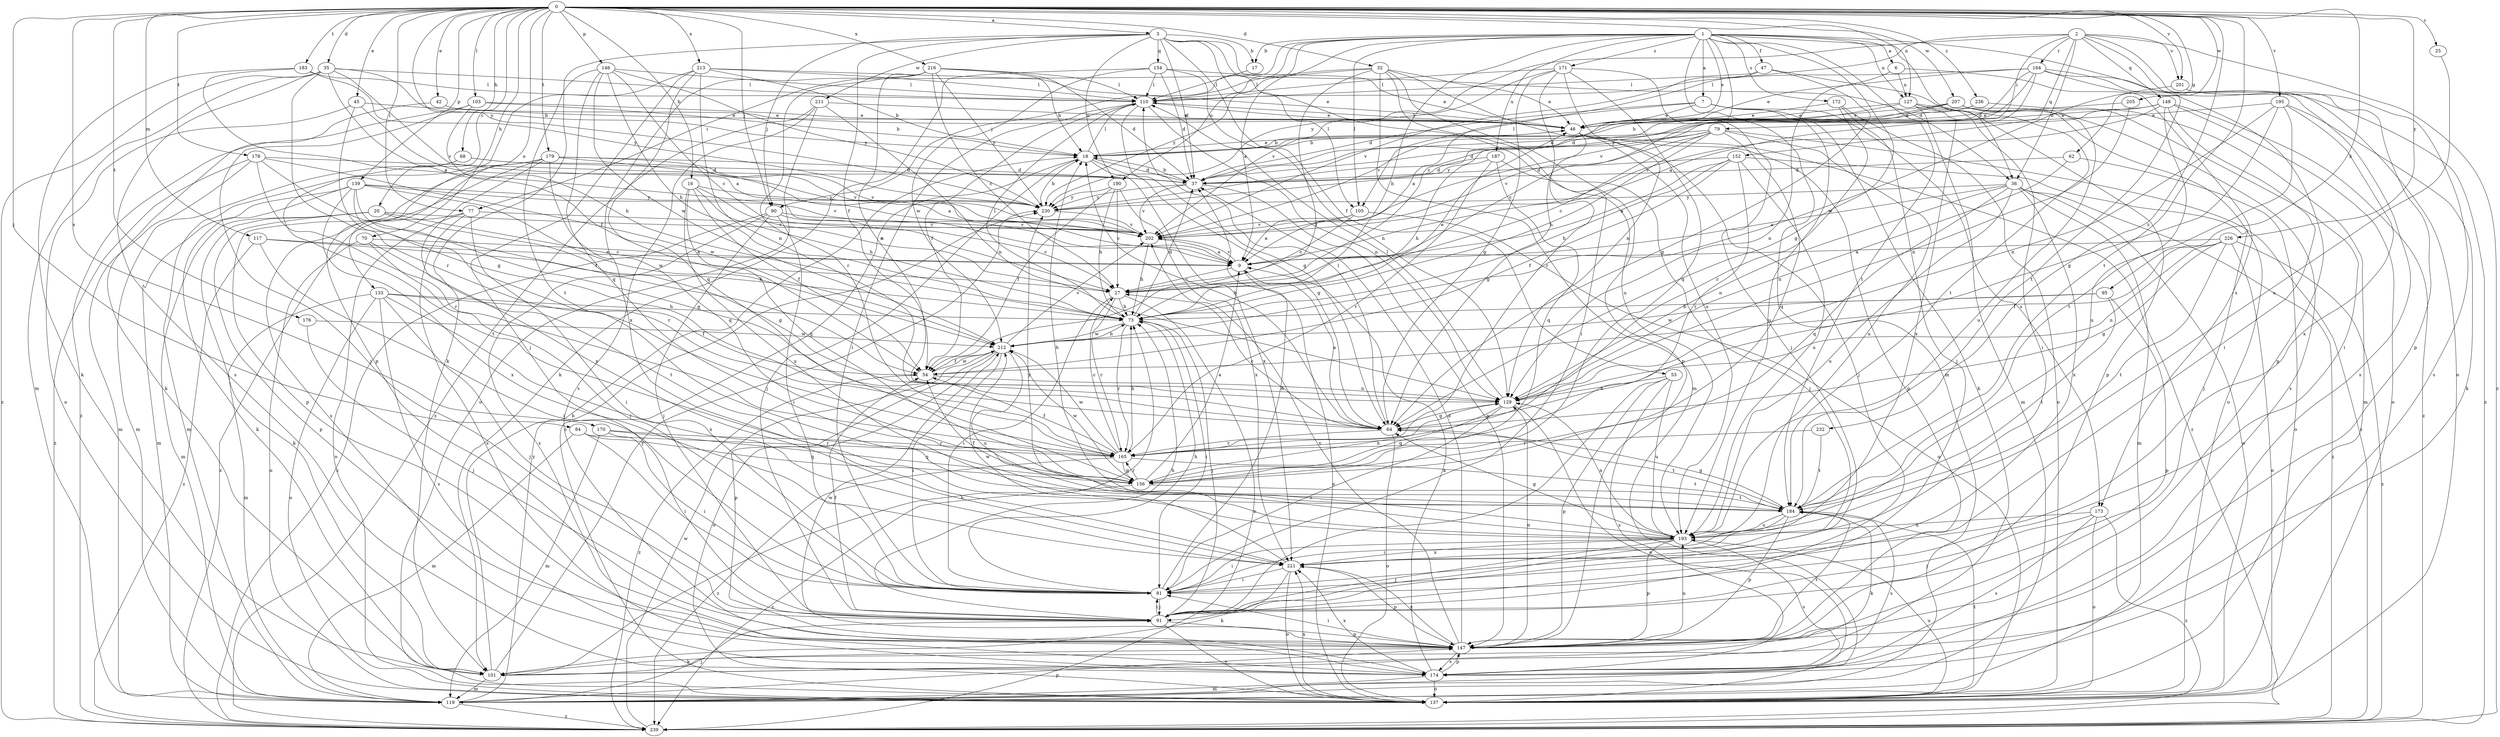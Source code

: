 strict digraph  {
0;
1;
2;
3;
6;
7;
9;
16;
17;
18;
20;
25;
27;
32;
35;
36;
37;
42;
45;
46;
47;
53;
54;
62;
64;
68;
70;
73;
77;
79;
81;
84;
90;
91;
95;
101;
103;
105;
110;
117;
119;
127;
129;
133;
137;
139;
146;
147;
148;
152;
154;
156;
164;
165;
170;
171;
172;
173;
174;
176;
178;
179;
183;
184;
187;
190;
193;
195;
201;
202;
205;
207;
211;
212;
213;
216;
221;
226;
230;
232;
236;
239;
0 -> 3  [label=a];
0 -> 16  [label=b];
0 -> 20  [label=c];
0 -> 25  [label=c];
0 -> 32  [label=d];
0 -> 35  [label=d];
0 -> 42  [label=e];
0 -> 45  [label=e];
0 -> 62  [label=g];
0 -> 68  [label=h];
0 -> 70  [label=h];
0 -> 77  [label=i];
0 -> 84  [label=j];
0 -> 90  [label=j];
0 -> 95  [label=k];
0 -> 103  [label=l];
0 -> 117  [label=m];
0 -> 127  [label=n];
0 -> 133  [label=o];
0 -> 139  [label=p];
0 -> 146  [label=p];
0 -> 170  [label=s];
0 -> 176  [label=t];
0 -> 178  [label=t];
0 -> 179  [label=t];
0 -> 183  [label=t];
0 -> 184  [label=t];
0 -> 195  [label=v];
0 -> 201  [label=v];
0 -> 205  [label=w];
0 -> 207  [label=w];
0 -> 213  [label=x];
0 -> 216  [label=x];
0 -> 226  [label=y];
0 -> 230  [label=y];
0 -> 232  [label=z];
0 -> 236  [label=z];
1 -> 6  [label=a];
1 -> 7  [label=a];
1 -> 9  [label=a];
1 -> 17  [label=b];
1 -> 27  [label=c];
1 -> 36  [label=d];
1 -> 46  [label=e];
1 -> 47  [label=f];
1 -> 64  [label=g];
1 -> 73  [label=h];
1 -> 77  [label=i];
1 -> 90  [label=j];
1 -> 105  [label=l];
1 -> 119  [label=m];
1 -> 127  [label=n];
1 -> 137  [label=o];
1 -> 171  [label=s];
1 -> 172  [label=s];
1 -> 184  [label=t];
1 -> 187  [label=u];
1 -> 190  [label=u];
2 -> 36  [label=d];
2 -> 79  [label=i];
2 -> 105  [label=l];
2 -> 147  [label=p];
2 -> 148  [label=q];
2 -> 152  [label=q];
2 -> 164  [label=r];
2 -> 184  [label=t];
2 -> 201  [label=v];
2 -> 230  [label=y];
2 -> 239  [label=z];
3 -> 17  [label=b];
3 -> 36  [label=d];
3 -> 37  [label=d];
3 -> 53  [label=f];
3 -> 54  [label=f];
3 -> 90  [label=j];
3 -> 101  [label=k];
3 -> 105  [label=l];
3 -> 154  [label=q];
3 -> 190  [label=u];
3 -> 193  [label=u];
3 -> 211  [label=w];
6 -> 127  [label=n];
6 -> 129  [label=n];
6 -> 173  [label=s];
7 -> 9  [label=a];
7 -> 37  [label=d];
7 -> 46  [label=e];
7 -> 101  [label=k];
7 -> 173  [label=s];
7 -> 193  [label=u];
9 -> 27  [label=c];
9 -> 137  [label=o];
9 -> 202  [label=v];
16 -> 27  [label=c];
16 -> 54  [label=f];
16 -> 73  [label=h];
16 -> 156  [label=q];
16 -> 193  [label=u];
16 -> 230  [label=y];
17 -> 110  [label=l];
18 -> 37  [label=d];
18 -> 46  [label=e];
18 -> 64  [label=g];
18 -> 91  [label=j];
18 -> 110  [label=l];
18 -> 137  [label=o];
18 -> 221  [label=x];
20 -> 27  [label=c];
20 -> 64  [label=g];
20 -> 101  [label=k];
20 -> 119  [label=m];
20 -> 147  [label=p];
20 -> 202  [label=v];
25 -> 193  [label=u];
27 -> 73  [label=h];
27 -> 81  [label=i];
27 -> 165  [label=r];
27 -> 239  [label=z];
32 -> 46  [label=e];
32 -> 54  [label=f];
32 -> 81  [label=i];
32 -> 110  [label=l];
32 -> 119  [label=m];
32 -> 147  [label=p];
32 -> 193  [label=u];
32 -> 230  [label=y];
35 -> 18  [label=b];
35 -> 54  [label=f];
35 -> 110  [label=l];
35 -> 119  [label=m];
35 -> 165  [label=r];
35 -> 174  [label=s];
35 -> 202  [label=v];
35 -> 239  [label=z];
36 -> 9  [label=a];
36 -> 119  [label=m];
36 -> 129  [label=n];
36 -> 137  [label=o];
36 -> 156  [label=q];
36 -> 193  [label=u];
36 -> 221  [label=x];
36 -> 230  [label=y];
36 -> 239  [label=z];
37 -> 18  [label=b];
37 -> 147  [label=p];
37 -> 202  [label=v];
37 -> 230  [label=y];
42 -> 46  [label=e];
42 -> 101  [label=k];
45 -> 9  [label=a];
45 -> 46  [label=e];
45 -> 64  [label=g];
45 -> 137  [label=o];
46 -> 18  [label=b];
46 -> 64  [label=g];
46 -> 91  [label=j];
46 -> 110  [label=l];
46 -> 147  [label=p];
46 -> 239  [label=z];
47 -> 64  [label=g];
47 -> 110  [label=l];
47 -> 184  [label=t];
47 -> 202  [label=v];
53 -> 91  [label=j];
53 -> 129  [label=n];
53 -> 147  [label=p];
53 -> 174  [label=s];
53 -> 193  [label=u];
54 -> 129  [label=n];
54 -> 212  [label=w];
54 -> 239  [label=z];
62 -> 37  [label=d];
62 -> 129  [label=n];
62 -> 137  [label=o];
64 -> 9  [label=a];
64 -> 18  [label=b];
64 -> 27  [label=c];
64 -> 110  [label=l];
64 -> 137  [label=o];
64 -> 165  [label=r];
64 -> 184  [label=t];
68 -> 37  [label=d];
68 -> 119  [label=m];
68 -> 184  [label=t];
68 -> 202  [label=v];
70 -> 9  [label=a];
70 -> 81  [label=i];
70 -> 137  [label=o];
70 -> 184  [label=t];
73 -> 37  [label=d];
73 -> 46  [label=e];
73 -> 81  [label=i];
73 -> 91  [label=j];
73 -> 110  [label=l];
73 -> 165  [label=r];
73 -> 212  [label=w];
77 -> 81  [label=i];
77 -> 137  [label=o];
77 -> 174  [label=s];
77 -> 202  [label=v];
77 -> 239  [label=z];
79 -> 18  [label=b];
79 -> 27  [label=c];
79 -> 37  [label=d];
79 -> 73  [label=h];
79 -> 156  [label=q];
79 -> 193  [label=u];
79 -> 202  [label=v];
79 -> 230  [label=y];
79 -> 239  [label=z];
81 -> 37  [label=d];
81 -> 73  [label=h];
81 -> 91  [label=j];
84 -> 81  [label=i];
84 -> 119  [label=m];
84 -> 156  [label=q];
84 -> 165  [label=r];
90 -> 27  [label=c];
90 -> 81  [label=i];
90 -> 91  [label=j];
90 -> 174  [label=s];
90 -> 202  [label=v];
90 -> 239  [label=z];
91 -> 54  [label=f];
91 -> 73  [label=h];
91 -> 81  [label=i];
91 -> 137  [label=o];
91 -> 147  [label=p];
95 -> 73  [label=h];
95 -> 147  [label=p];
95 -> 184  [label=t];
95 -> 212  [label=w];
101 -> 18  [label=b];
101 -> 73  [label=h];
101 -> 119  [label=m];
101 -> 230  [label=y];
103 -> 18  [label=b];
103 -> 46  [label=e];
103 -> 73  [label=h];
103 -> 91  [label=j];
103 -> 239  [label=z];
105 -> 9  [label=a];
105 -> 27  [label=c];
105 -> 137  [label=o];
105 -> 202  [label=v];
110 -> 46  [label=e];
110 -> 54  [label=f];
110 -> 64  [label=g];
110 -> 81  [label=i];
110 -> 129  [label=n];
117 -> 9  [label=a];
117 -> 73  [label=h];
117 -> 81  [label=i];
117 -> 239  [label=z];
119 -> 91  [label=j];
119 -> 147  [label=p];
119 -> 230  [label=y];
119 -> 239  [label=z];
127 -> 46  [label=e];
127 -> 81  [label=i];
127 -> 119  [label=m];
127 -> 137  [label=o];
127 -> 147  [label=p];
127 -> 202  [label=v];
127 -> 221  [label=x];
129 -> 64  [label=g];
129 -> 81  [label=i];
129 -> 110  [label=l];
129 -> 137  [label=o];
129 -> 156  [label=q];
133 -> 54  [label=f];
133 -> 73  [label=h];
133 -> 91  [label=j];
133 -> 119  [label=m];
133 -> 137  [label=o];
133 -> 174  [label=s];
133 -> 221  [label=x];
137 -> 184  [label=t];
137 -> 193  [label=u];
137 -> 221  [label=x];
139 -> 64  [label=g];
139 -> 101  [label=k];
139 -> 119  [label=m];
139 -> 165  [label=r];
139 -> 202  [label=v];
139 -> 212  [label=w];
139 -> 221  [label=x];
139 -> 230  [label=y];
146 -> 27  [label=c];
146 -> 73  [label=h];
146 -> 110  [label=l];
146 -> 156  [label=q];
146 -> 184  [label=t];
146 -> 212  [label=w];
146 -> 230  [label=y];
147 -> 37  [label=d];
147 -> 81  [label=i];
147 -> 101  [label=k];
147 -> 129  [label=n];
147 -> 174  [label=s];
147 -> 184  [label=t];
147 -> 193  [label=u];
147 -> 202  [label=v];
147 -> 212  [label=w];
147 -> 221  [label=x];
148 -> 37  [label=d];
148 -> 46  [label=e];
148 -> 81  [label=i];
148 -> 137  [label=o];
148 -> 193  [label=u];
148 -> 202  [label=v];
148 -> 239  [label=z];
152 -> 9  [label=a];
152 -> 37  [label=d];
152 -> 54  [label=f];
152 -> 73  [label=h];
152 -> 91  [label=j];
152 -> 165  [label=r];
152 -> 193  [label=u];
154 -> 37  [label=d];
154 -> 46  [label=e];
154 -> 101  [label=k];
154 -> 110  [label=l];
154 -> 129  [label=n];
154 -> 212  [label=w];
156 -> 9  [label=a];
156 -> 129  [label=n];
156 -> 165  [label=r];
156 -> 184  [label=t];
156 -> 212  [label=w];
156 -> 239  [label=z];
164 -> 9  [label=a];
164 -> 46  [label=e];
164 -> 110  [label=l];
164 -> 147  [label=p];
164 -> 174  [label=s];
164 -> 202  [label=v];
164 -> 230  [label=y];
164 -> 239  [label=z];
165 -> 27  [label=c];
165 -> 54  [label=f];
165 -> 73  [label=h];
165 -> 156  [label=q];
165 -> 184  [label=t];
165 -> 212  [label=w];
165 -> 239  [label=z];
170 -> 81  [label=i];
170 -> 119  [label=m];
170 -> 156  [label=q];
170 -> 165  [label=r];
171 -> 64  [label=g];
171 -> 91  [label=j];
171 -> 110  [label=l];
171 -> 129  [label=n];
171 -> 156  [label=q];
171 -> 165  [label=r];
171 -> 202  [label=v];
172 -> 46  [label=e];
172 -> 91  [label=j];
172 -> 137  [label=o];
172 -> 165  [label=r];
173 -> 91  [label=j];
173 -> 137  [label=o];
173 -> 174  [label=s];
173 -> 193  [label=u];
173 -> 239  [label=z];
174 -> 9  [label=a];
174 -> 119  [label=m];
174 -> 137  [label=o];
174 -> 147  [label=p];
174 -> 221  [label=x];
176 -> 91  [label=j];
176 -> 212  [label=w];
178 -> 37  [label=d];
178 -> 54  [label=f];
178 -> 119  [label=m];
178 -> 165  [label=r];
178 -> 212  [label=w];
178 -> 239  [label=z];
179 -> 9  [label=a];
179 -> 37  [label=d];
179 -> 119  [label=m];
179 -> 147  [label=p];
179 -> 156  [label=q];
179 -> 174  [label=s];
179 -> 202  [label=v];
179 -> 221  [label=x];
183 -> 9  [label=a];
183 -> 101  [label=k];
183 -> 110  [label=l];
183 -> 230  [label=y];
184 -> 54  [label=f];
184 -> 64  [label=g];
184 -> 81  [label=i];
184 -> 101  [label=k];
184 -> 147  [label=p];
184 -> 174  [label=s];
184 -> 193  [label=u];
187 -> 37  [label=d];
187 -> 73  [label=h];
187 -> 91  [label=j];
187 -> 156  [label=q];
187 -> 165  [label=r];
190 -> 27  [label=c];
190 -> 54  [label=f];
190 -> 73  [label=h];
190 -> 221  [label=x];
190 -> 230  [label=y];
193 -> 18  [label=b];
193 -> 64  [label=g];
193 -> 81  [label=i];
193 -> 91  [label=j];
193 -> 129  [label=n];
193 -> 147  [label=p];
193 -> 174  [label=s];
193 -> 221  [label=x];
193 -> 230  [label=y];
195 -> 46  [label=e];
195 -> 64  [label=g];
195 -> 101  [label=k];
195 -> 129  [label=n];
195 -> 184  [label=t];
195 -> 221  [label=x];
201 -> 174  [label=s];
201 -> 212  [label=w];
202 -> 9  [label=a];
202 -> 73  [label=h];
205 -> 46  [label=e];
205 -> 129  [label=n];
207 -> 18  [label=b];
207 -> 27  [label=c];
207 -> 46  [label=e];
207 -> 119  [label=m];
207 -> 174  [label=s];
207 -> 193  [label=u];
211 -> 46  [label=e];
211 -> 129  [label=n];
211 -> 137  [label=o];
211 -> 174  [label=s];
211 -> 239  [label=z];
212 -> 54  [label=f];
212 -> 73  [label=h];
212 -> 81  [label=i];
212 -> 137  [label=o];
212 -> 147  [label=p];
212 -> 193  [label=u];
212 -> 202  [label=v];
213 -> 18  [label=b];
213 -> 46  [label=e];
213 -> 91  [label=j];
213 -> 110  [label=l];
213 -> 129  [label=n];
213 -> 147  [label=p];
213 -> 156  [label=q];
216 -> 18  [label=b];
216 -> 27  [label=c];
216 -> 37  [label=d];
216 -> 110  [label=l];
216 -> 129  [label=n];
216 -> 165  [label=r];
216 -> 221  [label=x];
216 -> 230  [label=y];
221 -> 81  [label=i];
221 -> 101  [label=k];
221 -> 137  [label=o];
221 -> 147  [label=p];
221 -> 212  [label=w];
226 -> 9  [label=a];
226 -> 54  [label=f];
226 -> 64  [label=g];
226 -> 129  [label=n];
226 -> 137  [label=o];
226 -> 184  [label=t];
226 -> 239  [label=z];
230 -> 18  [label=b];
230 -> 202  [label=v];
232 -> 165  [label=r];
232 -> 184  [label=t];
236 -> 37  [label=d];
236 -> 46  [label=e];
236 -> 81  [label=i];
239 -> 212  [label=w];
}

